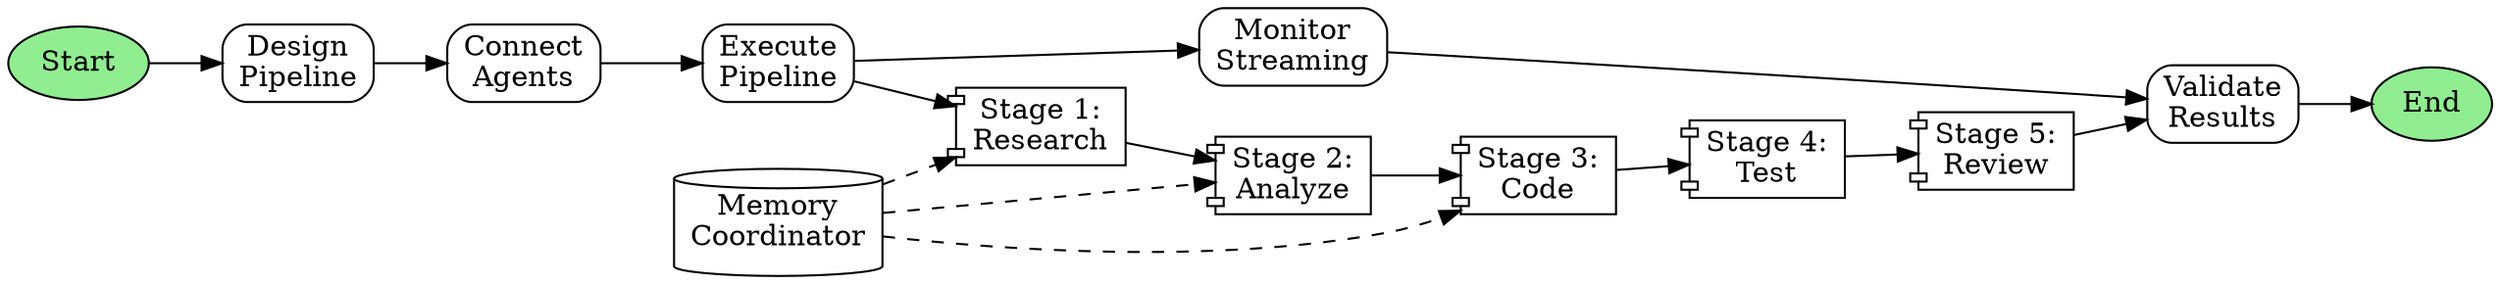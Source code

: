 digraph PipelineChaining {
  rankdir=LR;
  node [shape=box, style=rounded];

  start [label="Start", shape=ellipse, style=filled, fillcolor=lightgreen];

  p1 [label="Design\nPipeline"];
  p2 [label="Connect\nAgents"];
  p3 [label="Execute\nPipeline"];
  p4 [label="Monitor\nStreaming"];
  p5 [label="Validate\nResults"];

  end [label="End", shape=ellipse, style=filled, fillcolor=lightgreen];

  // Sequential stages
  stage1 [label="Stage 1:\nResearch", shape=component];
  stage2 [label="Stage 2:\nAnalyze", shape=component];
  stage3 [label="Stage 3:\nCode", shape=component];
  stage4 [label="Stage 4:\nTest", shape=component];
  stage5 [label="Stage 5:\nReview", shape=component];

  start -> p1 -> p2 -> p3 -> p4 -> p5 -> end;

  p3 -> stage1 -> stage2 -> stage3 -> stage4 -> stage5 -> p5;

  memory [label="Memory\nCoordinator", shape=cylinder];
  memory -> stage1 [style=dashed];
  memory -> stage2 [style=dashed];
  memory -> stage3 [style=dashed];
}
